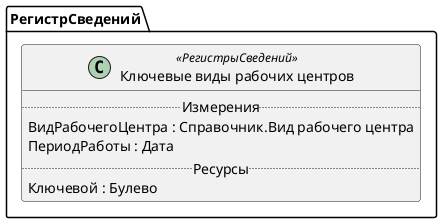 ﻿@startuml КлючевыеВидыРабочихЦентров
'!include templates.wsd
'..\include templates.wsd
class РегистрСведений.КлючевыеВидыРабочихЦентров as "Ключевые виды рабочих центров" <<РегистрыСведений>>
{
..Измерения..
ВидРабочегоЦентра : Справочник.Вид рабочего центра
ПериодРаботы : Дата
..Ресурсы..
Ключевой : Булево
}
@enduml
